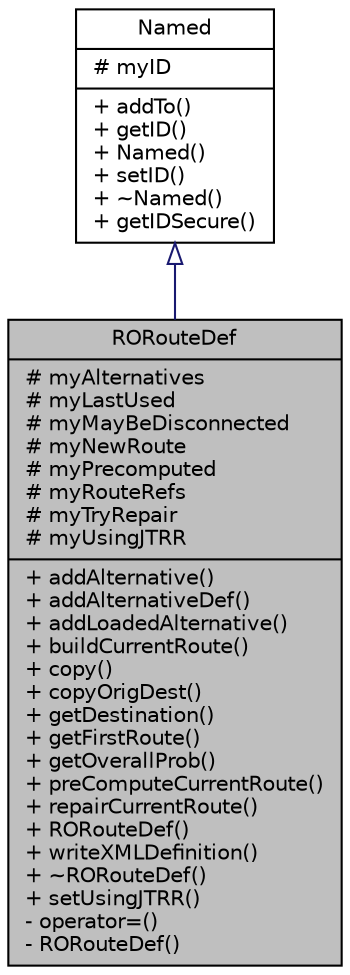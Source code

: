 digraph "RORouteDef"
{
  edge [fontname="Helvetica",fontsize="10",labelfontname="Helvetica",labelfontsize="10"];
  node [fontname="Helvetica",fontsize="10",shape=record];
  Node0 [label="{RORouteDef\n|# myAlternatives\l# myLastUsed\l# myMayBeDisconnected\l# myNewRoute\l# myPrecomputed\l# myRouteRefs\l# myTryRepair\l# myUsingJTRR\l|+ addAlternative()\l+ addAlternativeDef()\l+ addLoadedAlternative()\l+ buildCurrentRoute()\l+ copy()\l+ copyOrigDest()\l+ getDestination()\l+ getFirstRoute()\l+ getOverallProb()\l+ preComputeCurrentRoute()\l+ repairCurrentRoute()\l+ RORouteDef()\l+ writeXMLDefinition()\l+ ~RORouteDef()\l+ setUsingJTRR()\l- operator=()\l- RORouteDef()\l}",height=0.2,width=0.4,color="black", fillcolor="grey75", style="filled", fontcolor="black"];
  Node1 -> Node0 [dir="back",color="midnightblue",fontsize="10",style="solid",arrowtail="onormal",fontname="Helvetica"];
  Node1 [label="{Named\n|# myID\l|+ addTo()\l+ getID()\l+ Named()\l+ setID()\l+ ~Named()\l+ getIDSecure()\l}",height=0.2,width=0.4,color="black", fillcolor="white", style="filled",URL="$d5/dbf/class_named.html",tooltip="Base class for objects which have an id. "];
}
